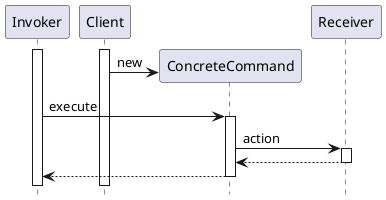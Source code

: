 @startuml

participant Invoker
participant Client

hide footbox

activate Invoker
activate Client
create ConcreteCommand
Client -> ConcreteCommand : new
Invoker -> ConcreteCommand : execute
activate ConcreteCommand
ConcreteCommand -> Receiver : action
activate Receiver
ConcreteCommand <-- Receiver
deactivate Receiver
Invoker <-- ConcreteCommand
deactivate ConcreteCommand
'deactivate Client
'deactivate Invoker

@enduml